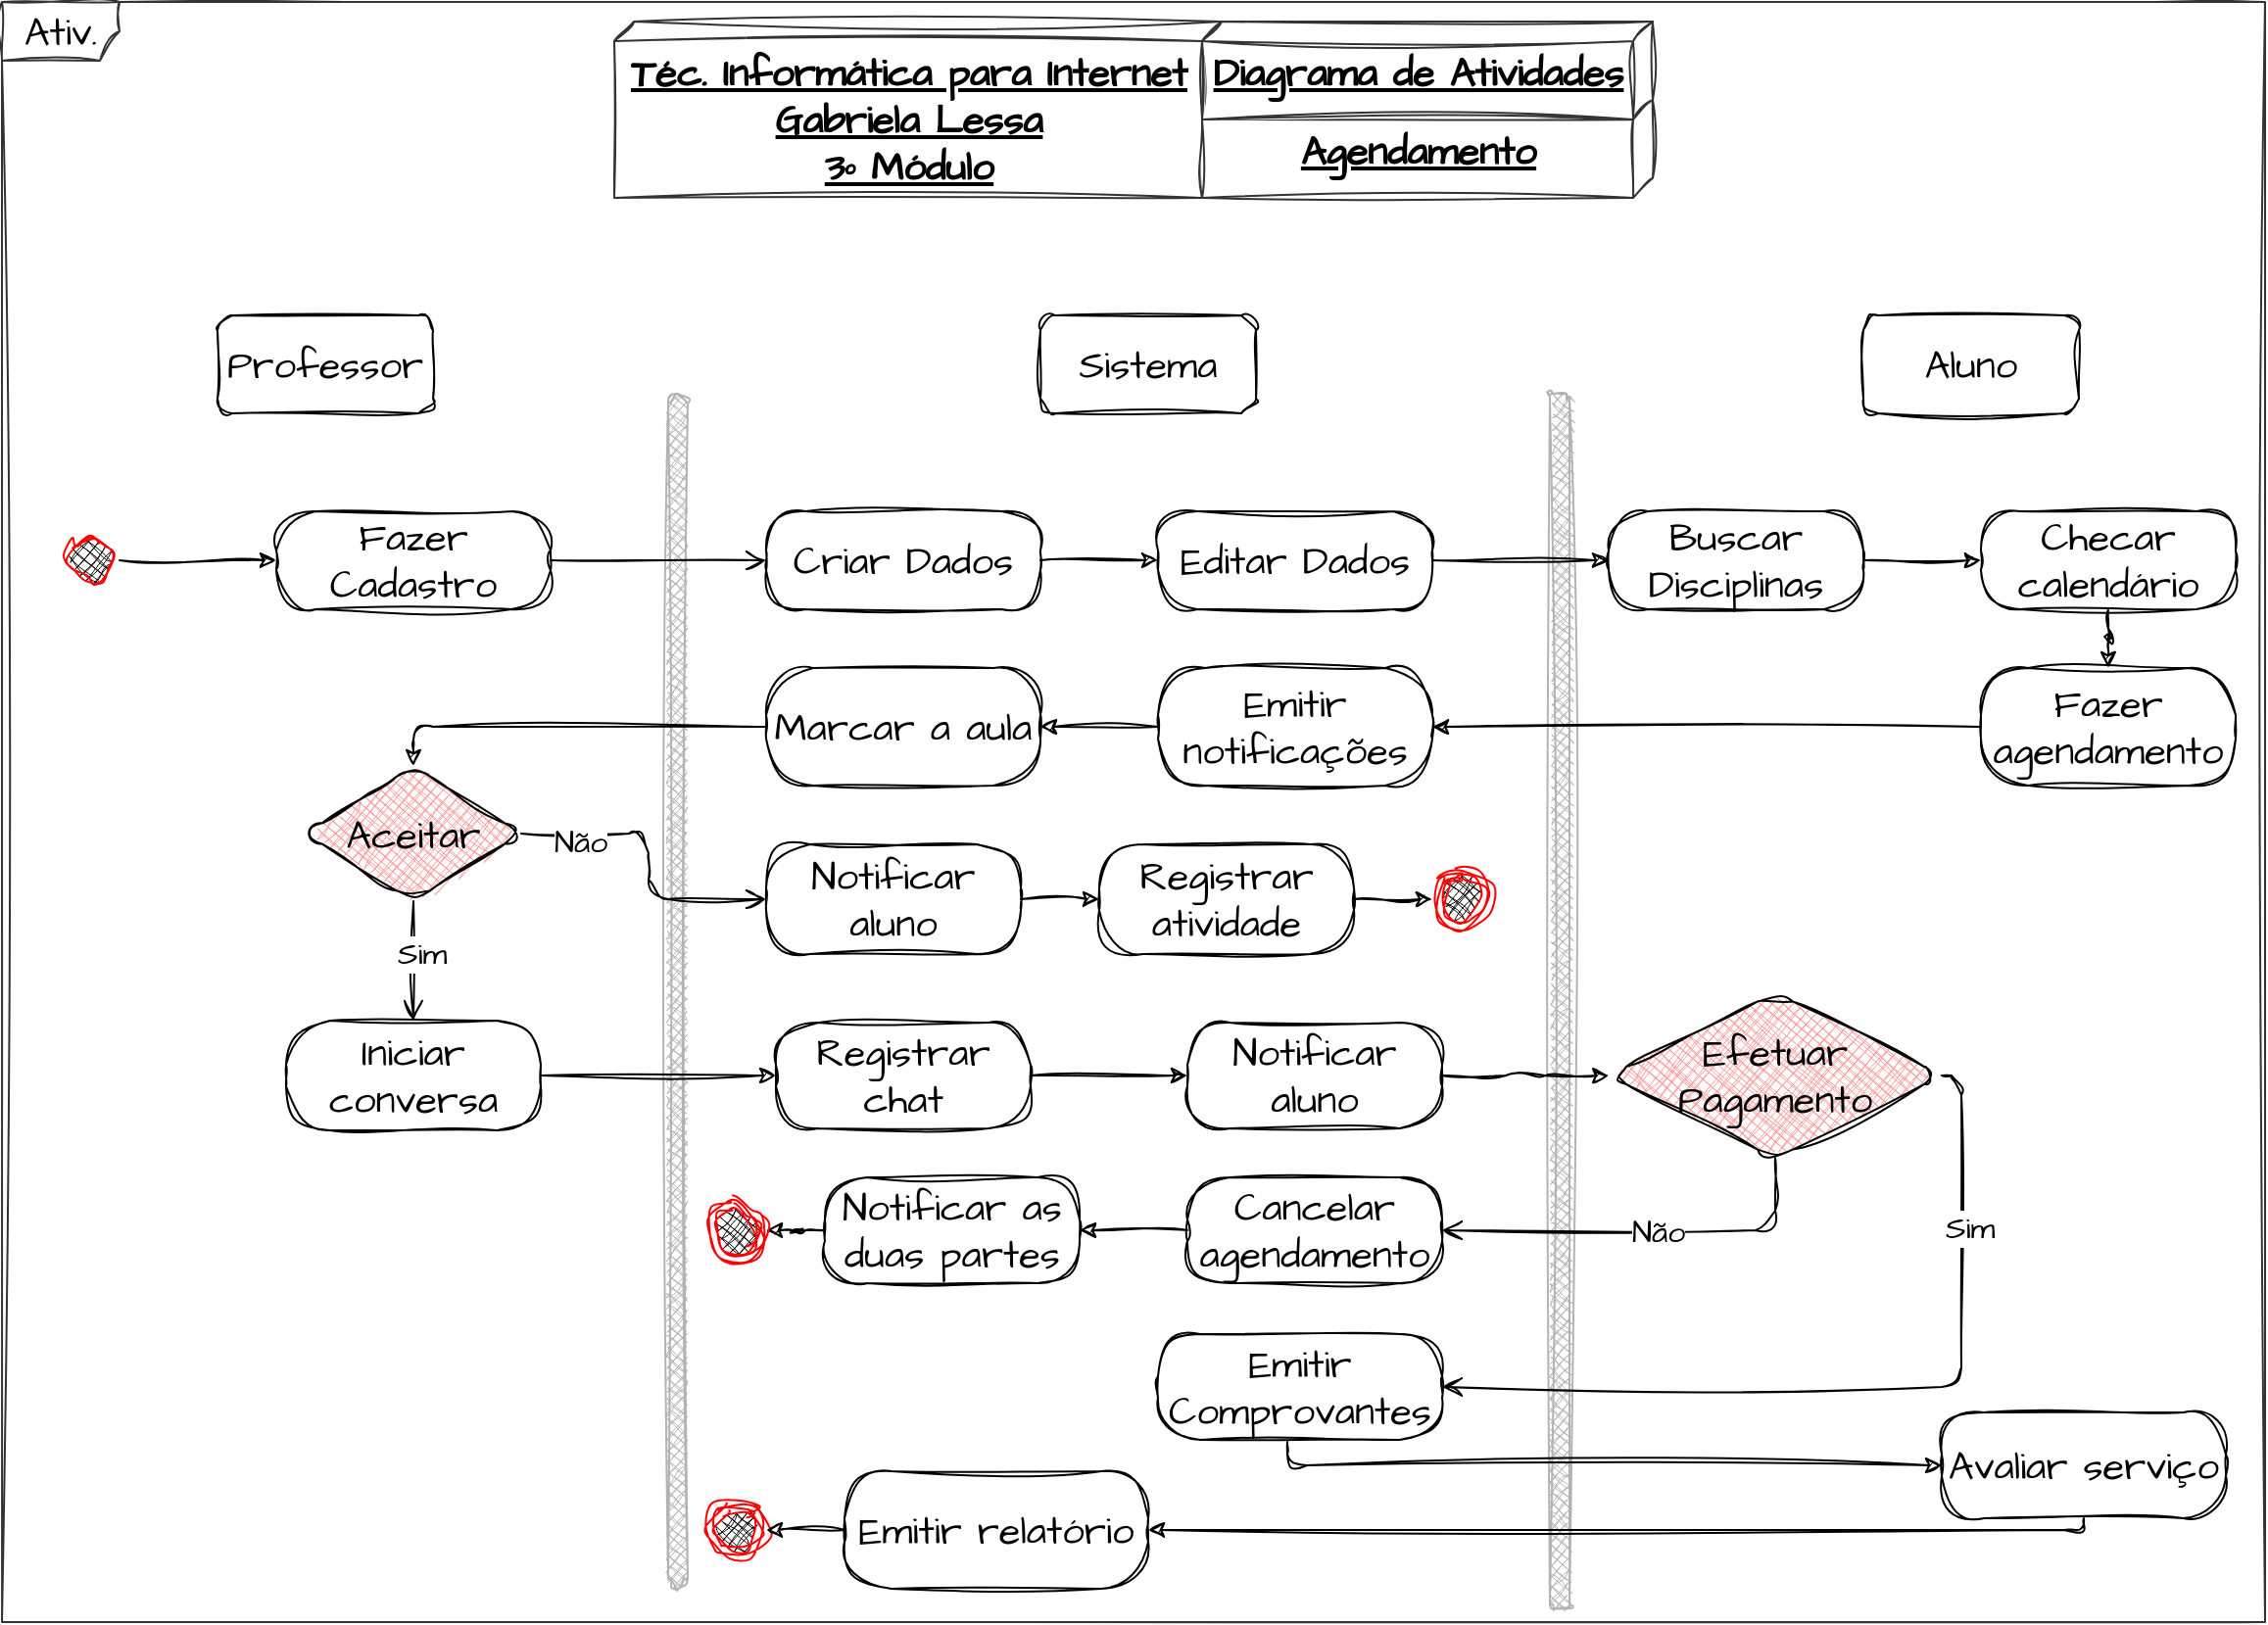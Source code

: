 <mxfile version="21.2.9" type="github">
  <diagram name="Página-1" id="wNXeGH4fZah2RQlRy1vz">
    <mxGraphModel dx="1434" dy="788" grid="1" gridSize="10" guides="1" tooltips="1" connect="1" arrows="1" fold="1" page="1" pageScale="1" pageWidth="1169" pageHeight="827" math="0" shadow="0">
      <root>
        <mxCell id="0" />
        <mxCell id="1" parent="0" />
        <mxCell id="dtme_raAA13lzurZbTsA-55" value="Ativ." style="shape=umlFrame;whiteSpace=wrap;html=1;pointerEvents=0;rounded=1;sketch=1;hachureGap=4;jiggle=2;curveFitting=1;fontFamily=Architects Daughter;fontSource=https%3A%2F%2Ffonts.googleapis.com%2Fcss%3Ffamily%3DArchitects%2BDaughter;fontSize=20;strokeColor=#333333;" parent="1" vertex="1">
          <mxGeometry width="1155" height="827" as="geometry" />
        </mxCell>
        <mxCell id="RlVddvzljJjLgx4jq2bF-6" value="" style="html=1;points=[];perimeter=orthogonalPerimeter;outlineConnect=0;targetShapes=umlLifeline;portConstraint=eastwest;newEdgeStyle={&quot;edgeStyle&quot;:&quot;elbowEdgeStyle&quot;,&quot;elbow&quot;:&quot;vertical&quot;,&quot;curved&quot;:0,&quot;rounded&quot;:0};hachureGap=4;fontFamily=Architects Daughter;fontSource=https%3A%2F%2Ffonts.googleapis.com%2Fcss%3Ffamily%3DArchitects%2BDaughter;fontSize=20;rounded=1;strokeWidth=1;fillColor=#B3B3B3;strokeColor=#B3B3B3;fillStyle=cross-hatch;direction=west;arcSize=50;sketch=1;curveFitting=1;jiggle=2;" parent="1" vertex="1">
          <mxGeometry x="340" y="200" width="10" height="610" as="geometry" />
        </mxCell>
        <mxCell id="RlVddvzljJjLgx4jq2bF-7" value="" style="html=1;points=[];perimeter=orthogonalPerimeter;outlineConnect=0;targetShapes=umlLifeline;portConstraint=eastwest;newEdgeStyle={&quot;edgeStyle&quot;:&quot;elbowEdgeStyle&quot;,&quot;elbow&quot;:&quot;vertical&quot;,&quot;curved&quot;:0,&quot;rounded&quot;:0};hachureGap=4;fontFamily=Architects Daughter;fontSource=https%3A%2F%2Ffonts.googleapis.com%2Fcss%3Ffamily%3DArchitects%2BDaughter;fontSize=20;rounded=1;strokeWidth=1;fillColor=#B3B3B3;strokeColor=#B3B3B3;fillStyle=cross-hatch;sketch=1;curveFitting=1;jiggle=2;" parent="1" vertex="1">
          <mxGeometry x="790" y="200" width="10" height="620" as="geometry" />
        </mxCell>
        <mxCell id="dtme_raAA13lzurZbTsA-15" style="edgeStyle=orthogonalEdgeStyle;rounded=1;hachureGap=4;orthogonalLoop=1;jettySize=auto;html=1;entryX=0;entryY=0.5;entryDx=0;entryDy=0;fontFamily=Architects Daughter;fontSource=https%3A%2F%2Ffonts.googleapis.com%2Fcss%3Ffamily%3DArchitects%2BDaughter;fontSize=16;sketch=1;curveFitting=1;jiggle=2;" parent="1" source="RlVddvzljJjLgx4jq2bF-8" target="RlVddvzljJjLgx4jq2bF-11" edge="1">
          <mxGeometry relative="1" as="geometry" />
        </mxCell>
        <mxCell id="RlVddvzljJjLgx4jq2bF-8" value="" style="ellipse;html=1;shape=startState;hachureGap=4;fontFamily=Architects Daughter;fontSource=https%3A%2F%2Ffonts.googleapis.com%2Fcss%3Ffamily%3DArchitects%2BDaughter;fontSize=20;fillColor=#000000;strokeColor=#FF0000;rounded=1;fillStyle=cross-hatch;sketch=1;curveFitting=1;jiggle=2;" parent="1" vertex="1">
          <mxGeometry x="30" y="270" width="30" height="30" as="geometry" />
        </mxCell>
        <mxCell id="RlVddvzljJjLgx4jq2bF-10" value="" style="ellipse;html=1;shape=endState;fillColor=#000000;strokeColor=#ff0000;hachureGap=4;fontFamily=Architects Daughter;fontSource=https%3A%2F%2Ffonts.googleapis.com%2Fcss%3Ffamily%3DArchitects%2BDaughter;fontSize=20;rounded=1;fillStyle=cross-hatch;sketch=1;curveFitting=1;jiggle=2;" parent="1" vertex="1">
          <mxGeometry x="730" y="443" width="30" height="30" as="geometry" />
        </mxCell>
        <mxCell id="RlVddvzljJjLgx4jq2bF-11" value="Fazer Cadastro" style="rounded=1;whiteSpace=wrap;html=1;arcSize=40;hachureGap=4;fontFamily=Architects Daughter;fontSource=https%3A%2F%2Ffonts.googleapis.com%2Fcss%3Ffamily%3DArchitects%2BDaughter;fontSize=20;fillColor=none;sketch=1;curveFitting=1;jiggle=2;" parent="1" vertex="1">
          <mxGeometry x="140" y="260" width="140" height="50" as="geometry" />
        </mxCell>
        <mxCell id="RlVddvzljJjLgx4jq2bF-12" value="" style="edgeStyle=orthogonalEdgeStyle;html=1;verticalAlign=bottom;endArrow=open;endSize=8;hachureGap=4;fontFamily=Architects Daughter;fontSource=https%3A%2F%2Ffonts.googleapis.com%2Fcss%3Ffamily%3DArchitects%2BDaughter;fontSize=16;fillColor=none;exitX=1;exitY=0.5;exitDx=0;exitDy=0;entryX=0;entryY=0.5;entryDx=0;entryDy=0;rounded=1;sketch=1;curveFitting=1;jiggle=2;" parent="1" source="RlVddvzljJjLgx4jq2bF-11" target="RlVddvzljJjLgx4jq2bF-22" edge="1">
          <mxGeometry relative="1" as="geometry">
            <mxPoint x="400" y="280" as="targetPoint" />
          </mxGeometry>
        </mxCell>
        <mxCell id="RlVddvzljJjLgx4jq2bF-17" value="Professor" style="html=1;whiteSpace=wrap;hachureGap=4;fontFamily=Architects Daughter;fontSource=https%3A%2F%2Ffonts.googleapis.com%2Fcss%3Ffamily%3DArchitects%2BDaughter;fontSize=20;rounded=1;sketch=1;curveFitting=1;jiggle=2;" parent="1" vertex="1">
          <mxGeometry x="110" y="160" width="110" height="50" as="geometry" />
        </mxCell>
        <mxCell id="RlVddvzljJjLgx4jq2bF-18" value="Sistema" style="html=1;whiteSpace=wrap;hachureGap=4;fontFamily=Architects Daughter;fontSource=https%3A%2F%2Ffonts.googleapis.com%2Fcss%3Ffamily%3DArchitects%2BDaughter;fontSize=20;rounded=1;sketch=1;curveFitting=1;jiggle=2;" parent="1" vertex="1">
          <mxGeometry x="530" y="160" width="110" height="50" as="geometry" />
        </mxCell>
        <mxCell id="RlVddvzljJjLgx4jq2bF-19" value="Aluno" style="html=1;whiteSpace=wrap;hachureGap=4;fontFamily=Architects Daughter;fontSource=https%3A%2F%2Ffonts.googleapis.com%2Fcss%3Ffamily%3DArchitects%2BDaughter;fontSize=20;rounded=1;sketch=1;curveFitting=1;jiggle=2;" parent="1" vertex="1">
          <mxGeometry x="950" y="160" width="110" height="50" as="geometry" />
        </mxCell>
        <mxCell id="RlVddvzljJjLgx4jq2bF-24" style="edgeStyle=orthogonalEdgeStyle;hachureGap=4;orthogonalLoop=1;jettySize=auto;html=1;entryX=0;entryY=0.5;entryDx=0;entryDy=0;fontFamily=Architects Daughter;fontSource=https%3A%2F%2Ffonts.googleapis.com%2Fcss%3Ffamily%3DArchitects%2BDaughter;fontSize=16;rounded=1;sketch=1;curveFitting=1;jiggle=2;" parent="1" source="RlVddvzljJjLgx4jq2bF-22" target="RlVddvzljJjLgx4jq2bF-23" edge="1">
          <mxGeometry relative="1" as="geometry" />
        </mxCell>
        <mxCell id="RlVddvzljJjLgx4jq2bF-22" value="Criar Dados" style="rounded=1;whiteSpace=wrap;html=1;arcSize=40;hachureGap=4;fontFamily=Architects Daughter;fontSource=https%3A%2F%2Ffonts.googleapis.com%2Fcss%3Ffamily%3DArchitects%2BDaughter;fontSize=20;fillColor=none;sketch=1;curveFitting=1;jiggle=2;" parent="1" vertex="1">
          <mxGeometry x="390" y="260" width="140" height="50" as="geometry" />
        </mxCell>
        <mxCell id="RlVddvzljJjLgx4jq2bF-26" style="edgeStyle=orthogonalEdgeStyle;hachureGap=4;orthogonalLoop=1;jettySize=auto;html=1;fontFamily=Architects Daughter;fontSource=https%3A%2F%2Ffonts.googleapis.com%2Fcss%3Ffamily%3DArchitects%2BDaughter;fontSize=16;rounded=1;sketch=1;curveFitting=1;jiggle=2;" parent="1" source="RlVddvzljJjLgx4jq2bF-23" target="RlVddvzljJjLgx4jq2bF-25" edge="1">
          <mxGeometry relative="1" as="geometry" />
        </mxCell>
        <mxCell id="RlVddvzljJjLgx4jq2bF-23" value="Editar Dados" style="rounded=1;whiteSpace=wrap;html=1;arcSize=40;hachureGap=4;fontFamily=Architects Daughter;fontSource=https%3A%2F%2Ffonts.googleapis.com%2Fcss%3Ffamily%3DArchitects%2BDaughter;fontSize=20;fillColor=none;sketch=1;curveFitting=1;jiggle=2;" parent="1" vertex="1">
          <mxGeometry x="590" y="260" width="140" height="50" as="geometry" />
        </mxCell>
        <mxCell id="RlVddvzljJjLgx4jq2bF-28" value="" style="edgeStyle=orthogonalEdgeStyle;hachureGap=4;orthogonalLoop=1;jettySize=auto;html=1;fontFamily=Architects Daughter;fontSource=https%3A%2F%2Ffonts.googleapis.com%2Fcss%3Ffamily%3DArchitects%2BDaughter;fontSize=16;rounded=1;sketch=1;curveFitting=1;jiggle=2;" parent="1" source="RlVddvzljJjLgx4jq2bF-25" target="RlVddvzljJjLgx4jq2bF-27" edge="1">
          <mxGeometry relative="1" as="geometry" />
        </mxCell>
        <mxCell id="RlVddvzljJjLgx4jq2bF-25" value="Buscar Disciplinas" style="rounded=1;whiteSpace=wrap;html=1;arcSize=40;hachureGap=4;fontFamily=Architects Daughter;fontSource=https%3A%2F%2Ffonts.googleapis.com%2Fcss%3Ffamily%3DArchitects%2BDaughter;fontSize=20;fillColor=none;sketch=1;curveFitting=1;jiggle=2;" parent="1" vertex="1">
          <mxGeometry x="820" y="260" width="130" height="50" as="geometry" />
        </mxCell>
        <mxCell id="RlVddvzljJjLgx4jq2bF-30" value="" style="edgeStyle=orthogonalEdgeStyle;hachureGap=4;orthogonalLoop=1;jettySize=auto;html=1;fontFamily=Architects Daughter;fontSource=https%3A%2F%2Ffonts.googleapis.com%2Fcss%3Ffamily%3DArchitects%2BDaughter;fontSize=16;rounded=1;sketch=1;curveFitting=1;jiggle=2;" parent="1" source="RlVddvzljJjLgx4jq2bF-27" target="RlVddvzljJjLgx4jq2bF-29" edge="1">
          <mxGeometry relative="1" as="geometry" />
        </mxCell>
        <mxCell id="RlVddvzljJjLgx4jq2bF-27" value="Checar calendário" style="rounded=1;whiteSpace=wrap;html=1;arcSize=40;hachureGap=4;fontFamily=Architects Daughter;fontSource=https%3A%2F%2Ffonts.googleapis.com%2Fcss%3Ffamily%3DArchitects%2BDaughter;fontSize=20;fillColor=none;sketch=1;curveFitting=1;jiggle=2;" parent="1" vertex="1">
          <mxGeometry x="1010" y="260" width="130" height="50" as="geometry" />
        </mxCell>
        <mxCell id="RlVddvzljJjLgx4jq2bF-32" value="" style="edgeStyle=orthogonalEdgeStyle;hachureGap=4;orthogonalLoop=1;jettySize=auto;html=1;fontFamily=Architects Daughter;fontSource=https%3A%2F%2Ffonts.googleapis.com%2Fcss%3Ffamily%3DArchitects%2BDaughter;fontSize=16;rounded=1;sketch=1;curveFitting=1;jiggle=2;" parent="1" source="RlVddvzljJjLgx4jq2bF-29" target="RlVddvzljJjLgx4jq2bF-31" edge="1">
          <mxGeometry relative="1" as="geometry" />
        </mxCell>
        <mxCell id="RlVddvzljJjLgx4jq2bF-29" value="Fazer agendamento" style="rounded=1;whiteSpace=wrap;html=1;arcSize=40;hachureGap=4;fontFamily=Architects Daughter;fontSource=https%3A%2F%2Ffonts.googleapis.com%2Fcss%3Ffamily%3DArchitects%2BDaughter;fontSize=20;fillColor=none;sketch=1;curveFitting=1;jiggle=2;" parent="1" vertex="1">
          <mxGeometry x="1010" y="340" width="130" height="60" as="geometry" />
        </mxCell>
        <mxCell id="RlVddvzljJjLgx4jq2bF-34" value="" style="edgeStyle=orthogonalEdgeStyle;hachureGap=4;orthogonalLoop=1;jettySize=auto;html=1;fontFamily=Architects Daughter;fontSource=https%3A%2F%2Ffonts.googleapis.com%2Fcss%3Ffamily%3DArchitects%2BDaughter;fontSize=16;rounded=1;sketch=1;curveFitting=1;jiggle=2;" parent="1" source="RlVddvzljJjLgx4jq2bF-31" target="RlVddvzljJjLgx4jq2bF-33" edge="1">
          <mxGeometry relative="1" as="geometry" />
        </mxCell>
        <mxCell id="RlVddvzljJjLgx4jq2bF-31" value="Emitir notificações" style="rounded=1;whiteSpace=wrap;html=1;arcSize=40;hachureGap=4;fontFamily=Architects Daughter;fontSource=https%3A%2F%2Ffonts.googleapis.com%2Fcss%3Ffamily%3DArchitects%2BDaughter;fontSize=20;fillColor=none;sketch=1;curveFitting=1;jiggle=2;" parent="1" vertex="1">
          <mxGeometry x="590" y="340" width="140" height="60" as="geometry" />
        </mxCell>
        <mxCell id="RlVddvzljJjLgx4jq2bF-38" style="edgeStyle=orthogonalEdgeStyle;hachureGap=4;orthogonalLoop=1;jettySize=auto;html=1;entryX=0.5;entryY=0;entryDx=0;entryDy=0;fontFamily=Architects Daughter;fontSource=https%3A%2F%2Ffonts.googleapis.com%2Fcss%3Ffamily%3DArchitects%2BDaughter;fontSize=16;rounded=1;sketch=1;curveFitting=1;jiggle=2;" parent="1" source="RlVddvzljJjLgx4jq2bF-33" target="RlVddvzljJjLgx4jq2bF-35" edge="1">
          <mxGeometry relative="1" as="geometry" />
        </mxCell>
        <mxCell id="RlVddvzljJjLgx4jq2bF-33" value="Marcar a aula" style="rounded=1;whiteSpace=wrap;html=1;arcSize=40;hachureGap=4;fontFamily=Architects Daughter;fontSource=https%3A%2F%2Ffonts.googleapis.com%2Fcss%3Ffamily%3DArchitects%2BDaughter;fontSize=20;fillColor=none;sketch=1;curveFitting=1;jiggle=2;" parent="1" vertex="1">
          <mxGeometry x="390" y="340" width="140" height="60" as="geometry" />
        </mxCell>
        <mxCell id="RlVddvzljJjLgx4jq2bF-35" value="Aceitar" style="rhombus;whiteSpace=wrap;html=1;fillColor=#FF9999;hachureGap=4;fontFamily=Architects Daughter;fontSource=https%3A%2F%2Ffonts.googleapis.com%2Fcss%3Ffamily%3DArchitects%2BDaughter;fontSize=20;rounded=1;fillStyle=cross-hatch;sketch=1;curveFitting=1;jiggle=2;" parent="1" vertex="1">
          <mxGeometry x="155" y="390" width="110" height="69" as="geometry" />
        </mxCell>
        <mxCell id="RlVddvzljJjLgx4jq2bF-36" value="Não" style="edgeStyle=orthogonalEdgeStyle;html=1;align=left;verticalAlign=bottom;endArrow=open;endSize=8;hachureGap=4;fontFamily=Architects Daughter;fontSource=https%3A%2F%2Ffonts.googleapis.com%2Fcss%3Ffamily%3DArchitects%2BDaughter;fontSize=16;fillColor=none;rounded=1;entryX=0;entryY=0.5;entryDx=0;entryDy=0;entryPerimeter=0;sketch=1;curveFitting=1;jiggle=2;" parent="1" source="RlVddvzljJjLgx4jq2bF-35" target="RlVddvzljJjLgx4jq2bF-39" edge="1">
          <mxGeometry x="-0.817" y="-15" relative="1" as="geometry">
            <mxPoint x="410" y="484" as="targetPoint" />
            <Array as="points">
              <mxPoint x="330" y="425" />
              <mxPoint x="330" y="458" />
            </Array>
            <mxPoint y="1" as="offset" />
          </mxGeometry>
        </mxCell>
        <mxCell id="RlVddvzljJjLgx4jq2bF-37" value="Sim" style="edgeStyle=orthogonalEdgeStyle;html=1;align=left;verticalAlign=top;endArrow=open;endSize=8;hachureGap=4;fontFamily=Architects Daughter;fontSource=https%3A%2F%2Ffonts.googleapis.com%2Fcss%3Ffamily%3DArchitects%2BDaughter;fontSize=16;fillColor=none;rounded=1;entryX=0.5;entryY=0;entryDx=0;entryDy=0;sketch=1;curveFitting=1;jiggle=2;" parent="1" source="RlVddvzljJjLgx4jq2bF-35" target="RlVddvzljJjLgx4jq2bF-40" edge="1">
          <mxGeometry x="-0.639" y="-10" relative="1" as="geometry">
            <mxPoint x="120" y="564" as="targetPoint" />
            <mxPoint as="offset" />
          </mxGeometry>
        </mxCell>
        <mxCell id="dtme_raAA13lzurZbTsA-47" value="" style="edgeStyle=orthogonalEdgeStyle;rounded=1;hachureGap=4;orthogonalLoop=1;jettySize=auto;html=1;fontFamily=Architects Daughter;fontSource=https%3A%2F%2Ffonts.googleapis.com%2Fcss%3Ffamily%3DArchitects%2BDaughter;fontSize=16;sketch=1;curveFitting=1;jiggle=2;" parent="1" source="RlVddvzljJjLgx4jq2bF-39" target="dtme_raAA13lzurZbTsA-46" edge="1">
          <mxGeometry relative="1" as="geometry" />
        </mxCell>
        <mxCell id="RlVddvzljJjLgx4jq2bF-39" value="Notificar aluno" style="rounded=1;whiteSpace=wrap;html=1;arcSize=40;hachureGap=4;fontFamily=Architects Daughter;fontSource=https%3A%2F%2Ffonts.googleapis.com%2Fcss%3Ffamily%3DArchitects%2BDaughter;fontSize=20;fillColor=none;sketch=1;curveFitting=1;jiggle=2;" parent="1" vertex="1">
          <mxGeometry x="390" y="430" width="130" height="56" as="geometry" />
        </mxCell>
        <mxCell id="RlVddvzljJjLgx4jq2bF-43" value="" style="edgeStyle=orthogonalEdgeStyle;hachureGap=4;orthogonalLoop=1;jettySize=auto;html=1;fontFamily=Architects Daughter;fontSource=https%3A%2F%2Ffonts.googleapis.com%2Fcss%3Ffamily%3DArchitects%2BDaughter;fontSize=16;rounded=1;entryX=0;entryY=0.5;entryDx=0;entryDy=0;sketch=1;curveFitting=1;jiggle=2;" parent="1" source="RlVddvzljJjLgx4jq2bF-40" target="RlVddvzljJjLgx4jq2bF-44" edge="1">
          <mxGeometry relative="1" as="geometry">
            <mxPoint x="530" y="592" as="targetPoint" />
          </mxGeometry>
        </mxCell>
        <mxCell id="RlVddvzljJjLgx4jq2bF-40" value="Iniciar conversa" style="rounded=1;whiteSpace=wrap;html=1;arcSize=40;hachureGap=4;fontFamily=Architects Daughter;fontSource=https%3A%2F%2Ffonts.googleapis.com%2Fcss%3Ffamily%3DArchitects%2BDaughter;fontSize=20;fillColor=none;sketch=1;curveFitting=1;jiggle=2;" parent="1" vertex="1">
          <mxGeometry x="145" y="520" width="130" height="56" as="geometry" />
        </mxCell>
        <mxCell id="dtme_raAA13lzurZbTsA-17" value="" style="edgeStyle=orthogonalEdgeStyle;rounded=1;hachureGap=4;orthogonalLoop=1;jettySize=auto;html=1;fontFamily=Architects Daughter;fontSource=https%3A%2F%2Ffonts.googleapis.com%2Fcss%3Ffamily%3DArchitects%2BDaughter;fontSize=16;sketch=1;curveFitting=1;jiggle=2;" parent="1" source="RlVddvzljJjLgx4jq2bF-44" target="dtme_raAA13lzurZbTsA-16" edge="1">
          <mxGeometry relative="1" as="geometry" />
        </mxCell>
        <mxCell id="RlVddvzljJjLgx4jq2bF-44" value="Registrar chat" style="rounded=1;whiteSpace=wrap;html=1;arcSize=40;hachureGap=4;fontFamily=Architects Daughter;fontSource=https%3A%2F%2Ffonts.googleapis.com%2Fcss%3Ffamily%3DArchitects%2BDaughter;fontSize=20;fillColor=none;sketch=1;curveFitting=1;jiggle=2;" parent="1" vertex="1">
          <mxGeometry x="395" y="521" width="130" height="54" as="geometry" />
        </mxCell>
        <mxCell id="dtme_raAA13lzurZbTsA-2" value="&lt;b&gt;Téc. Informática para Internet&lt;br&gt;Gabriela Lessa&lt;br&gt;&lt;/b&gt;&lt;div style=&quot;&quot;&gt;&lt;span style=&quot;background-color: initial;&quot;&gt;&lt;b&gt;3º Módulo&lt;/b&gt;&lt;/span&gt;&lt;/div&gt;" style="verticalAlign=top;align=center;spacingTop=8;spacingLeft=2;spacingRight=12;shape=cube;size=10;direction=south;fontStyle=4;html=1;whiteSpace=wrap;rounded=1;hachureGap=4;fontFamily=Architects Daughter;fontSource=https%3A%2F%2Ffonts.googleapis.com%2Fcss%3Ffamily%3DArchitects%2BDaughter;fontSize=20;sketch=1;curveFitting=1;jiggle=2;strokeColor=#333333;" parent="1" vertex="1">
          <mxGeometry x="312.5" y="10" width="310" height="90" as="geometry" />
        </mxCell>
        <mxCell id="dtme_raAA13lzurZbTsA-14" value="&lt;b&gt;Agendamento&lt;/b&gt;" style="verticalAlign=top;align=center;spacingTop=8;spacingLeft=2;spacingRight=12;shape=cube;size=10;direction=south;fontStyle=4;html=1;whiteSpace=wrap;rounded=1;hachureGap=4;fontFamily=Architects Daughter;fontSource=https%3A%2F%2Ffonts.googleapis.com%2Fcss%3Ffamily%3DArchitects%2BDaughter;fontSize=20;sketch=1;curveFitting=1;jiggle=2;strokeColor=#333333;" parent="1" vertex="1">
          <mxGeometry x="612.5" y="50" width="230" height="50" as="geometry" />
        </mxCell>
        <mxCell id="dtme_raAA13lzurZbTsA-5" value="&lt;b&gt;Diagrama de Atividades&lt;/b&gt;" style="verticalAlign=top;align=center;spacingTop=8;spacingLeft=2;spacingRight=12;shape=cube;size=10;direction=south;fontStyle=4;html=1;whiteSpace=wrap;rounded=1;hachureGap=4;fontFamily=Architects Daughter;fontSource=https%3A%2F%2Ffonts.googleapis.com%2Fcss%3Ffamily%3DArchitects%2BDaughter;fontSize=20;sketch=1;curveFitting=1;jiggle=2;strokeColor=#333333;" parent="1" vertex="1">
          <mxGeometry x="612.5" y="10" width="230" height="50" as="geometry" />
        </mxCell>
        <mxCell id="dtme_raAA13lzurZbTsA-23" value="" style="edgeStyle=orthogonalEdgeStyle;rounded=1;hachureGap=4;orthogonalLoop=1;jettySize=auto;html=1;fontFamily=Architects Daughter;fontSource=https%3A%2F%2Ffonts.googleapis.com%2Fcss%3Ffamily%3DArchitects%2BDaughter;fontSize=16;sketch=1;curveFitting=1;jiggle=2;" parent="1" source="dtme_raAA13lzurZbTsA-16" target="dtme_raAA13lzurZbTsA-27" edge="1">
          <mxGeometry relative="1" as="geometry">
            <mxPoint x="820" y="548" as="targetPoint" />
          </mxGeometry>
        </mxCell>
        <mxCell id="dtme_raAA13lzurZbTsA-16" value="Notificar aluno" style="rounded=1;whiteSpace=wrap;html=1;arcSize=40;hachureGap=4;fontFamily=Architects Daughter;fontSource=https%3A%2F%2Ffonts.googleapis.com%2Fcss%3Ffamily%3DArchitects%2BDaughter;fontSize=20;fillColor=none;sketch=1;curveFitting=1;jiggle=2;" parent="1" vertex="1">
          <mxGeometry x="605" y="521" width="130" height="54" as="geometry" />
        </mxCell>
        <mxCell id="dtme_raAA13lzurZbTsA-27" value="Efetuar Pagamento" style="rhombus;whiteSpace=wrap;html=1;fontColor=#000000;fillColor=#FF9999;strokeColor=#000000;rounded=1;hachureGap=4;fontFamily=Architects Daughter;fontSource=https%3A%2F%2Ffonts.googleapis.com%2Fcss%3Ffamily%3DArchitects%2BDaughter;fontSize=20;fillStyle=cross-hatch;sketch=1;curveFitting=1;jiggle=2;" parent="1" vertex="1">
          <mxGeometry x="820" y="505.75" width="170" height="84.5" as="geometry" />
        </mxCell>
        <mxCell id="dtme_raAA13lzurZbTsA-29" value="Sim" style="edgeStyle=orthogonalEdgeStyle;html=1;align=left;verticalAlign=top;endArrow=open;endSize=8;strokeColor=#000000;rounded=1;hachureGap=4;fontFamily=Architects Daughter;fontSource=https%3A%2F%2Ffonts.googleapis.com%2Fcss%3Ffamily%3DArchitects%2BDaughter;fontSize=16;entryX=1;entryY=0.5;entryDx=0;entryDy=0;exitX=1;exitY=0.5;exitDx=0;exitDy=0;sketch=1;curveFitting=1;jiggle=2;" parent="1" source="dtme_raAA13lzurZbTsA-27" target="dtme_raAA13lzurZbTsA-43" edge="1">
          <mxGeometry x="-0.668" y="-10" relative="1" as="geometry">
            <mxPoint x="1029" y="670" as="targetPoint" />
            <mxPoint as="offset" />
          </mxGeometry>
        </mxCell>
        <mxCell id="dtme_raAA13lzurZbTsA-35" value="Não" style="edgeStyle=orthogonalEdgeStyle;html=1;align=left;verticalAlign=bottom;endArrow=open;endSize=8;strokeColor=#000000;rounded=1;hachureGap=4;fontFamily=Architects Daughter;fontSource=https%3A%2F%2Ffonts.googleapis.com%2Fcss%3Ffamily%3DArchitects%2BDaughter;fontSize=16;exitX=0.5;exitY=1;exitDx=0;exitDy=0;entryX=1;entryY=0.5;entryDx=0;entryDy=0;sketch=1;curveFitting=1;jiggle=2;" parent="1" source="dtme_raAA13lzurZbTsA-27" target="dtme_raAA13lzurZbTsA-38" edge="1">
          <mxGeometry x="0.081" y="13" relative="1" as="geometry">
            <mxPoint x="735" y="660" as="targetPoint" />
            <mxPoint x="460" y="660" as="sourcePoint" />
            <mxPoint as="offset" />
          </mxGeometry>
        </mxCell>
        <mxCell id="dtme_raAA13lzurZbTsA-40" value="" style="edgeStyle=orthogonalEdgeStyle;rounded=1;hachureGap=4;orthogonalLoop=1;jettySize=auto;html=1;fontFamily=Architects Daughter;fontSource=https%3A%2F%2Ffonts.googleapis.com%2Fcss%3Ffamily%3DArchitects%2BDaughter;fontSize=16;sketch=1;curveFitting=1;jiggle=2;" parent="1" source="dtme_raAA13lzurZbTsA-38" target="dtme_raAA13lzurZbTsA-39" edge="1">
          <mxGeometry relative="1" as="geometry" />
        </mxCell>
        <mxCell id="dtme_raAA13lzurZbTsA-38" value="Cancelar agendamento" style="rounded=1;whiteSpace=wrap;html=1;arcSize=40;hachureGap=4;fontFamily=Architects Daughter;fontSource=https%3A%2F%2Ffonts.googleapis.com%2Fcss%3Ffamily%3DArchitects%2BDaughter;fontSize=20;fillColor=none;sketch=1;curveFitting=1;jiggle=2;" parent="1" vertex="1">
          <mxGeometry x="605" y="600" width="130" height="54" as="geometry" />
        </mxCell>
        <mxCell id="dtme_raAA13lzurZbTsA-42" style="edgeStyle=orthogonalEdgeStyle;rounded=1;hachureGap=4;orthogonalLoop=1;jettySize=auto;html=1;fontFamily=Architects Daughter;fontSource=https%3A%2F%2Ffonts.googleapis.com%2Fcss%3Ffamily%3DArchitects%2BDaughter;fontSize=16;sketch=1;curveFitting=1;jiggle=2;" parent="1" source="dtme_raAA13lzurZbTsA-39" target="dtme_raAA13lzurZbTsA-41" edge="1">
          <mxGeometry relative="1" as="geometry" />
        </mxCell>
        <mxCell id="dtme_raAA13lzurZbTsA-39" value="Notificar as duas partes" style="rounded=1;whiteSpace=wrap;html=1;arcSize=40;hachureGap=4;fontFamily=Architects Daughter;fontSource=https%3A%2F%2Ffonts.googleapis.com%2Fcss%3Ffamily%3DArchitects%2BDaughter;fontSize=20;fillColor=none;sketch=1;curveFitting=1;jiggle=2;" parent="1" vertex="1">
          <mxGeometry x="420" y="600" width="130" height="54" as="geometry" />
        </mxCell>
        <mxCell id="dtme_raAA13lzurZbTsA-41" value="" style="ellipse;html=1;shape=endState;fillColor=#000000;strokeColor=#ff0000;rounded=1;hachureGap=4;fontFamily=Architects Daughter;fontSource=https%3A%2F%2Ffonts.googleapis.com%2Fcss%3Ffamily%3DArchitects%2BDaughter;fontSize=20;fillStyle=cross-hatch;sketch=1;curveFitting=1;jiggle=2;" parent="1" vertex="1">
          <mxGeometry x="360" y="612" width="30" height="30" as="geometry" />
        </mxCell>
        <mxCell id="dtme_raAA13lzurZbTsA-45" value="" style="edgeStyle=orthogonalEdgeStyle;rounded=1;hachureGap=4;orthogonalLoop=1;jettySize=auto;html=1;fontFamily=Architects Daughter;fontSource=https%3A%2F%2Ffonts.googleapis.com%2Fcss%3Ffamily%3DArchitects%2BDaughter;fontSize=16;exitX=0.455;exitY=1.019;exitDx=0;exitDy=0;exitPerimeter=0;sketch=1;curveFitting=1;jiggle=2;" parent="1" source="dtme_raAA13lzurZbTsA-43" target="dtme_raAA13lzurZbTsA-44" edge="1">
          <mxGeometry relative="1" as="geometry">
            <Array as="points">
              <mxPoint x="656" y="747" />
            </Array>
          </mxGeometry>
        </mxCell>
        <mxCell id="dtme_raAA13lzurZbTsA-43" value="Emitir Comprovantes" style="rounded=1;whiteSpace=wrap;html=1;arcSize=40;hachureGap=4;fontFamily=Architects Daughter;fontSource=https%3A%2F%2Ffonts.googleapis.com%2Fcss%3Ffamily%3DArchitects%2BDaughter;fontSize=20;fillColor=none;sketch=1;curveFitting=1;jiggle=2;" parent="1" vertex="1">
          <mxGeometry x="590" y="680" width="145" height="54" as="geometry" />
        </mxCell>
        <mxCell id="dtme_raAA13lzurZbTsA-53" value="" style="edgeStyle=orthogonalEdgeStyle;rounded=1;sketch=1;hachureGap=4;jiggle=2;curveFitting=1;orthogonalLoop=1;jettySize=auto;html=1;fontFamily=Architects Daughter;fontSource=https%3A%2F%2Ffonts.googleapis.com%2Fcss%3Ffamily%3DArchitects%2BDaughter;fontSize=16;exitX=0.5;exitY=1;exitDx=0;exitDy=0;entryX=1;entryY=0.5;entryDx=0;entryDy=0;" parent="1" source="dtme_raAA13lzurZbTsA-44" target="dtme_raAA13lzurZbTsA-52" edge="1">
          <mxGeometry relative="1" as="geometry">
            <mxPoint x="600" y="780" as="targetPoint" />
            <Array as="points">
              <mxPoint x="1063" y="780" />
            </Array>
          </mxGeometry>
        </mxCell>
        <mxCell id="dtme_raAA13lzurZbTsA-44" value="Avaliar serviço" style="rounded=1;whiteSpace=wrap;html=1;arcSize=40;hachureGap=4;fontFamily=Architects Daughter;fontSource=https%3A%2F%2Ffonts.googleapis.com%2Fcss%3Ffamily%3DArchitects%2BDaughter;fontSize=20;fillColor=none;sketch=1;curveFitting=1;jiggle=2;" parent="1" vertex="1">
          <mxGeometry x="990" y="720" width="145" height="54" as="geometry" />
        </mxCell>
        <mxCell id="dtme_raAA13lzurZbTsA-48" style="edgeStyle=orthogonalEdgeStyle;rounded=1;hachureGap=4;orthogonalLoop=1;jettySize=auto;html=1;fontFamily=Architects Daughter;fontSource=https%3A%2F%2Ffonts.googleapis.com%2Fcss%3Ffamily%3DArchitects%2BDaughter;fontSize=16;sketch=1;curveFitting=1;jiggle=2;" parent="1" source="dtme_raAA13lzurZbTsA-46" target="RlVddvzljJjLgx4jq2bF-10" edge="1">
          <mxGeometry relative="1" as="geometry" />
        </mxCell>
        <mxCell id="dtme_raAA13lzurZbTsA-46" value="Registrar atividade" style="rounded=1;whiteSpace=wrap;html=1;arcSize=40;hachureGap=4;fontFamily=Architects Daughter;fontSource=https%3A%2F%2Ffonts.googleapis.com%2Fcss%3Ffamily%3DArchitects%2BDaughter;fontSize=20;fillColor=none;sketch=1;curveFitting=1;jiggle=2;" parent="1" vertex="1">
          <mxGeometry x="560" y="430" width="130" height="56" as="geometry" />
        </mxCell>
        <mxCell id="dtme_raAA13lzurZbTsA-50" value="" style="ellipse;html=1;shape=endState;fillColor=#000000;strokeColor=#ff0000;rounded=1;hachureGap=4;fontFamily=Architects Daughter;fontSource=https%3A%2F%2Ffonts.googleapis.com%2Fcss%3Ffamily%3DArchitects%2BDaughter;fontSize=20;fillStyle=cross-hatch;sketch=1;curveFitting=1;jiggle=2;" parent="1" vertex="1">
          <mxGeometry x="360" y="765" width="30" height="30" as="geometry" />
        </mxCell>
        <mxCell id="dtme_raAA13lzurZbTsA-54" style="edgeStyle=orthogonalEdgeStyle;rounded=1;sketch=1;hachureGap=4;jiggle=2;curveFitting=1;orthogonalLoop=1;jettySize=auto;html=1;fontFamily=Architects Daughter;fontSource=https%3A%2F%2Ffonts.googleapis.com%2Fcss%3Ffamily%3DArchitects%2BDaughter;fontSize=16;entryX=1;entryY=0.5;entryDx=0;entryDy=0;" parent="1" source="dtme_raAA13lzurZbTsA-52" target="dtme_raAA13lzurZbTsA-50" edge="1">
          <mxGeometry relative="1" as="geometry">
            <mxPoint x="400" y="780" as="targetPoint" />
          </mxGeometry>
        </mxCell>
        <mxCell id="dtme_raAA13lzurZbTsA-52" value="Emitir relatório" style="rounded=1;whiteSpace=wrap;html=1;arcSize=40;hachureGap=4;fontFamily=Architects Daughter;fontSource=https%3A%2F%2Ffonts.googleapis.com%2Fcss%3Ffamily%3DArchitects%2BDaughter;fontSize=20;fillColor=none;sketch=1;curveFitting=1;jiggle=2;" parent="1" vertex="1">
          <mxGeometry x="430" y="750" width="155" height="60" as="geometry" />
        </mxCell>
      </root>
    </mxGraphModel>
  </diagram>
</mxfile>
